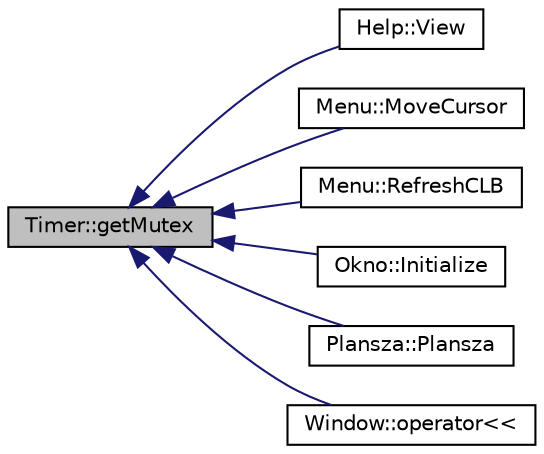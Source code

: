 digraph "Timer::getMutex"
{
  edge [fontname="Helvetica",fontsize="10",labelfontname="Helvetica",labelfontsize="10"];
  node [fontname="Helvetica",fontsize="10",shape=record];
  rankdir="LR";
  Node1 [label="Timer::getMutex",height=0.2,width=0.4,color="black", fillcolor="grey75", style="filled", fontcolor="black"];
  Node1 -> Node2 [dir="back",color="midnightblue",fontsize="10",style="solid",fontname="Helvetica"];
  Node2 [label="Help::View",height=0.2,width=0.4,color="black", fillcolor="white", style="filled",URL="$class_help.html#ac985b795e504eec0e66a2d64ea380f33",tooltip="Funkcja wyswietlajaca tekst pomocy. "];
  Node1 -> Node3 [dir="back",color="midnightblue",fontsize="10",style="solid",fontname="Helvetica"];
  Node3 [label="Menu::MoveCursor",height=0.2,width=0.4,color="black", fillcolor="white", style="filled",URL="$class_menu.html#a882bc77032049522a968ebb959060951",tooltip="Funkcja zajmujaca sie przesuwaniem po Menu kursora. "];
  Node1 -> Node4 [dir="back",color="midnightblue",fontsize="10",style="solid",fontname="Helvetica"];
  Node4 [label="Menu::RefreshCLB",height=0.2,width=0.4,color="black", fillcolor="white", style="filled",URL="$class_menu.html#a1166aeaa1849a13d80291ea0a734415f",tooltip="Funkcja odswierzajaca wyswietlana liczbe kolumn wierszy i bomb. "];
  Node1 -> Node5 [dir="back",color="midnightblue",fontsize="10",style="solid",fontname="Helvetica"];
  Node5 [label="Okno::Initialize",height=0.2,width=0.4,color="black", fillcolor="white", style="filled",URL="$class_okno.html#a48a5b9af8dbf76e60be2e5d464f62d1e",tooltip="Funkcja inicjalizuje wiele potrzebnych zmienych. "];
  Node1 -> Node6 [dir="back",color="midnightblue",fontsize="10",style="solid",fontname="Helvetica"];
  Node6 [label="Plansza::Plansza",height=0.2,width=0.4,color="black", fillcolor="white", style="filled",URL="$class_plansza.html#a526fcce132482d87bd11cfbd3252671b",tooltip="Konstruktor klasy Plansza. "];
  Node1 -> Node7 [dir="back",color="midnightblue",fontsize="10",style="solid",fontname="Helvetica"];
  Node7 [label="Window::operator\<\<",height=0.2,width=0.4,color="black", fillcolor="white", style="filled",URL="$class_window.html#a60f74654f00a5c9688295c8ec0d18126",tooltip="Wyswietla tekst. "];
}
